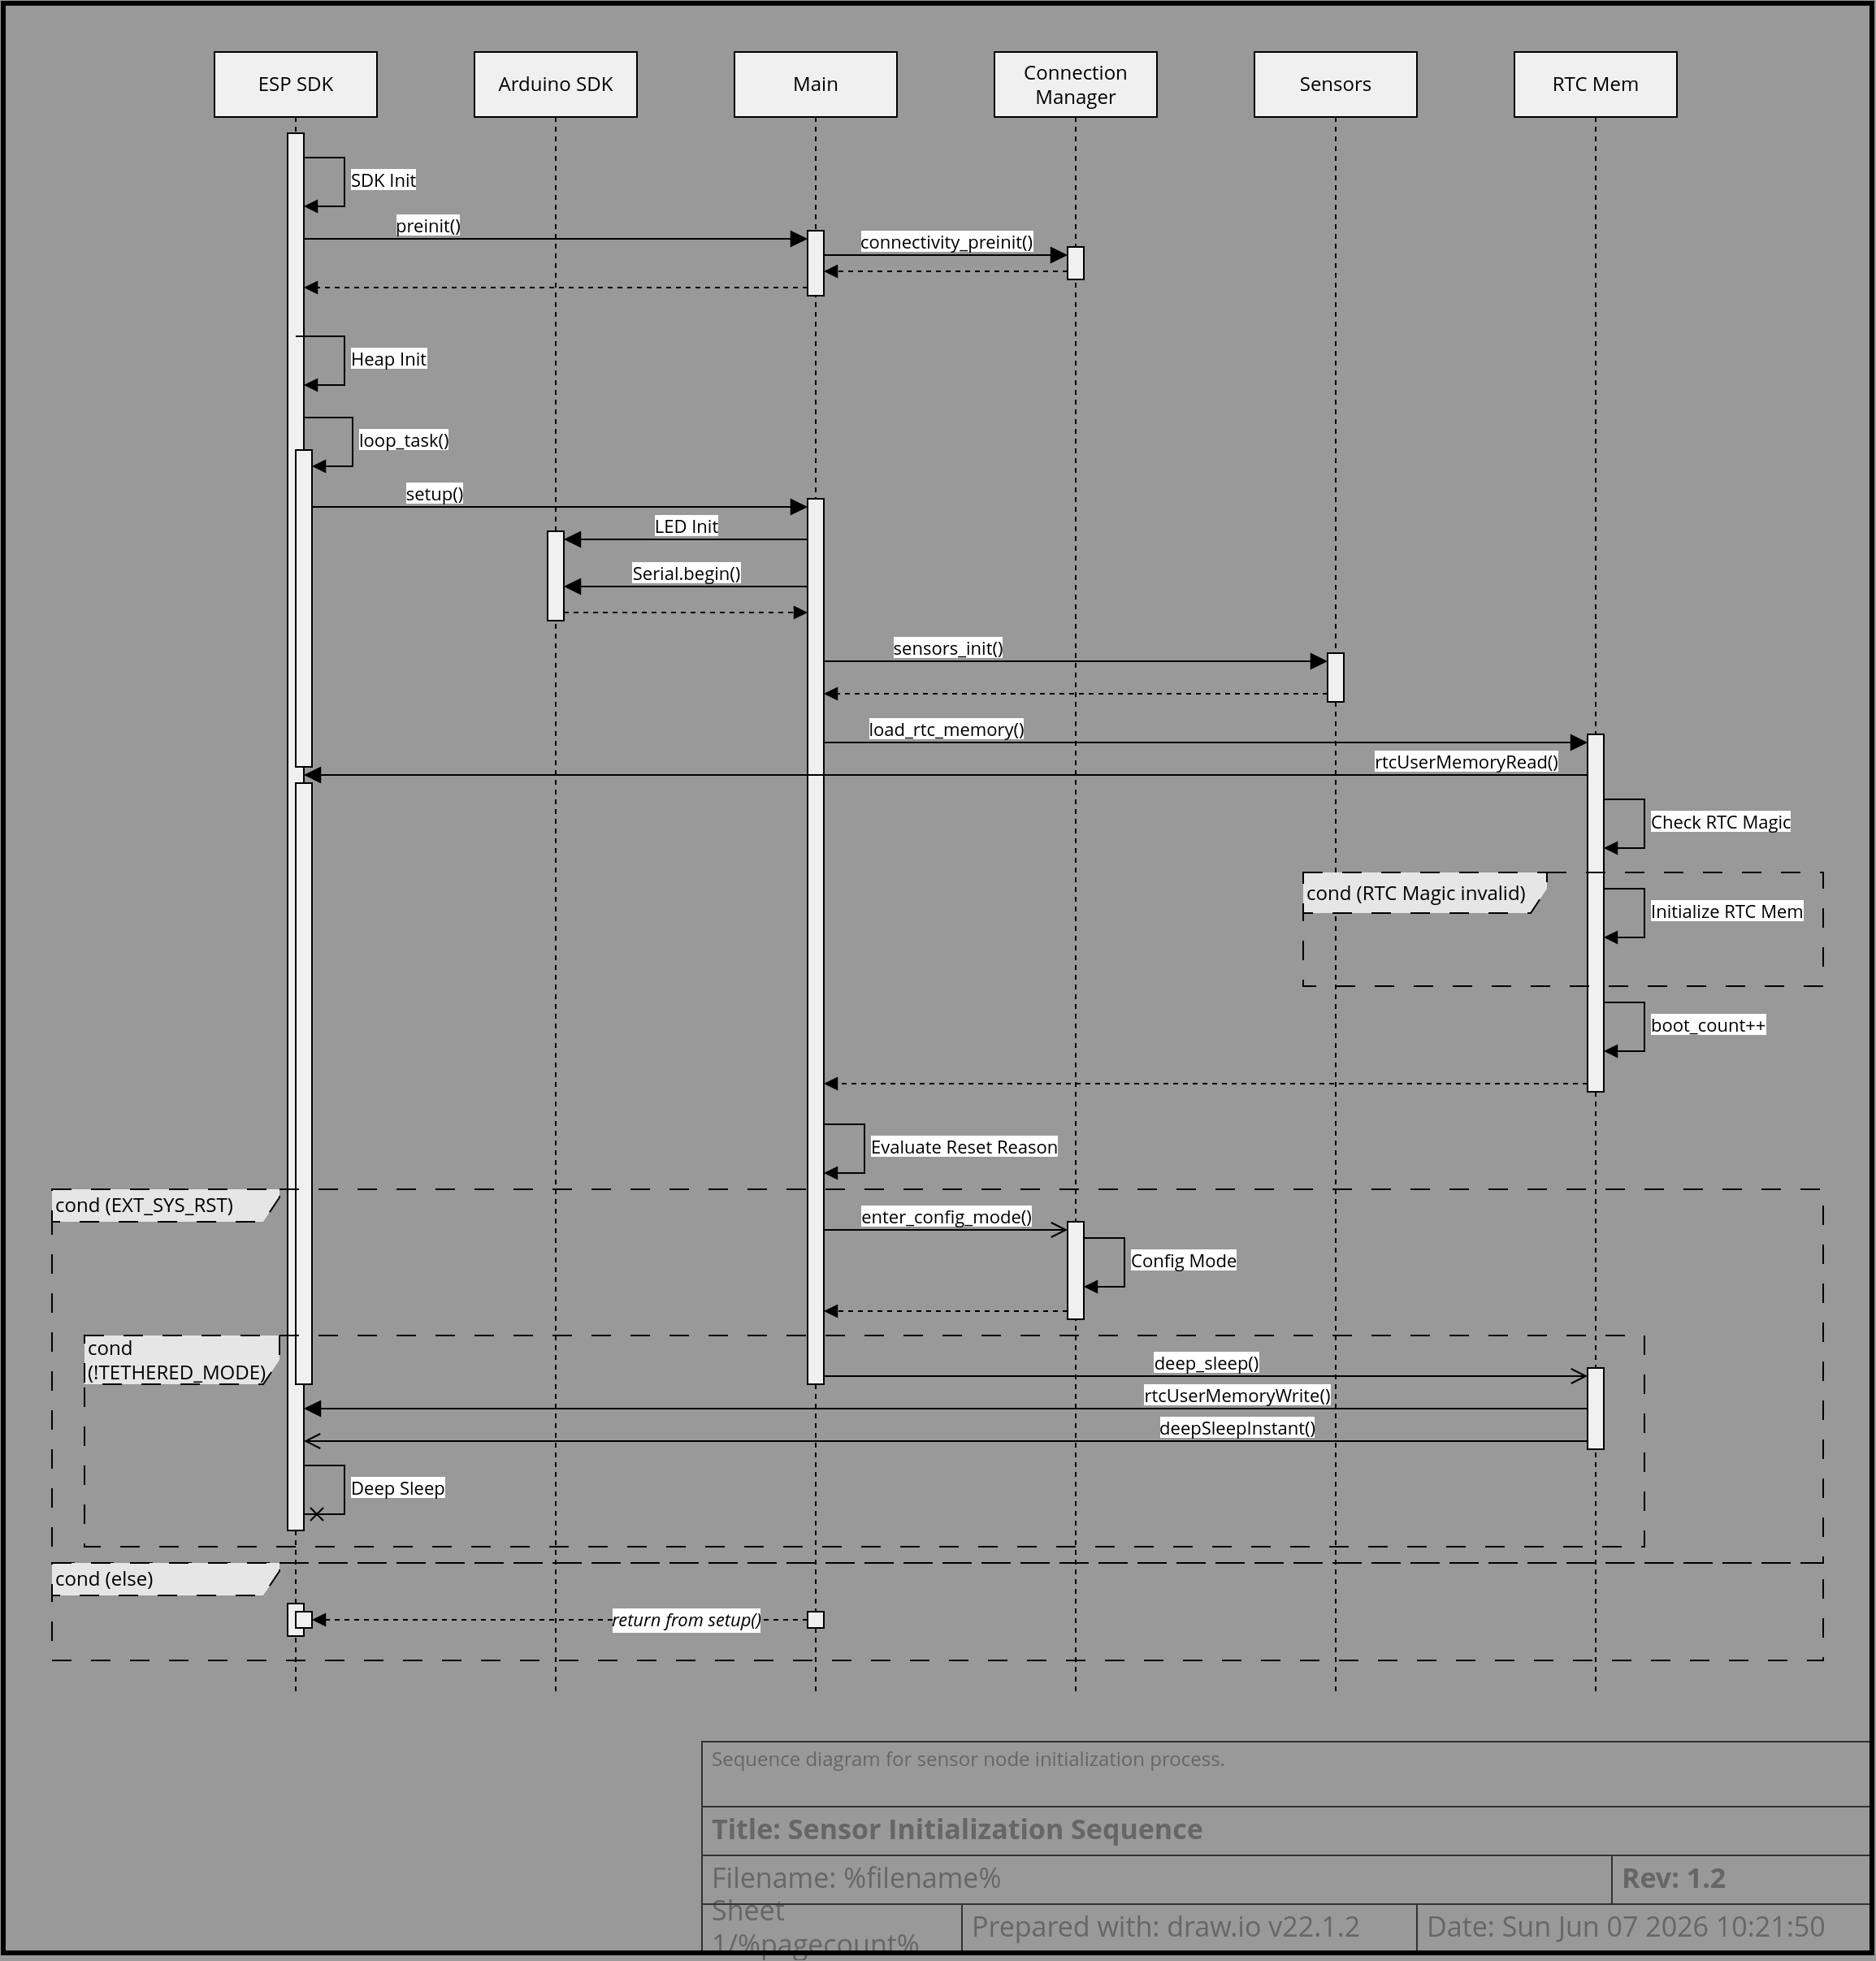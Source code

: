 <mxfile version="22.1.2" type="device">
  <diagram name="Sensor Initialization Sequence" id="fo18u6Ch1KVScq3Fo-Wy">
    <mxGraphModel dx="1903" dy="1897" grid="1" gridSize="10" guides="1" tooltips="1" connect="1" arrows="1" fold="1" page="1" pageScale="1" pageWidth="800" pageHeight="350" background="#999999" math="0" shadow="0">
      <root>
        <object label="" description="Sequence diagram for sensor node initialization process." rev="1.2" id="0">
          <mxCell />
        </object>
        <object label="Title Block" id="1">
          <mxCell style="locked=1;" parent="0" />
        </object>
        <mxCell id="h7L3MlKvrl_dhOmhB3lf-10" value="Prepared with: draw.io v22.1.2" style="strokeWidth=1;shadow=0;dashed=0;align=center;html=1;shape=mxgraph.mockup.text.textBox;fontColor=#666666;align=left;fontSize=17;spacingLeft=4;spacingTop=-3;whiteSpace=wrap;strokeColor=#333333;mainText=;fillColor=none;fontFamily=Open Sans;movable=1;resizable=1;rotatable=1;deletable=1;editable=1;locked=0;connectable=1;" parent="1" vertex="1">
          <mxGeometry x="220" y="300" width="280" height="30" as="geometry" />
        </mxCell>
        <object label="&lt;div align=&quot;left&quot;&gt;Sheet %pagenumber%/%pagecount%&lt;/div&gt;" placeholders="1" id="h7L3MlKvrl_dhOmhB3lf-12">
          <mxCell style="strokeWidth=1;shadow=0;dashed=0;align=left;html=1;shape=mxgraph.mockup.text.textBox;fontColor=#666666;align=left;fontSize=17;spacingLeft=4;spacingTop=-3;whiteSpace=wrap;strokeColor=#333333;mainText=;fillColor=none;fontFamily=Open Sans;movable=1;resizable=1;rotatable=1;deletable=1;editable=1;locked=0;connectable=1;" parent="1" vertex="1">
            <mxGeometry x="60" y="300" width="160" height="30" as="geometry" />
          </mxCell>
        </object>
        <object label="Date: &lt;font style=&quot;font-size: 17px;&quot;&gt;%date{ddd mmm dd yyyy HH:MM:ss}%&lt;/font&gt;" placeholders="1" id="h7L3MlKvrl_dhOmhB3lf-13">
          <mxCell style="strokeWidth=1;shadow=0;dashed=0;align=center;html=1;shape=mxgraph.mockup.text.textBox;fontColor=#666666;align=left;fontSize=17;spacingLeft=4;spacingTop=-3;whiteSpace=wrap;strokeColor=#333333;mainText=;fillColor=none;fontFamily=Open Sans;movable=1;resizable=1;rotatable=1;deletable=1;editable=1;locked=0;connectable=1;" parent="1" vertex="1">
            <mxGeometry x="500" y="300" width="280" height="30" as="geometry" />
          </mxCell>
        </object>
        <object label="&lt;b&gt;Title: %page%&lt;/b&gt;" placeholders="1" id="h7L3MlKvrl_dhOmhB3lf-14">
          <mxCell style="strokeWidth=1;shadow=0;dashed=0;align=center;html=1;shape=mxgraph.mockup.text.textBox;fontColor=#666666;align=left;fontSize=17;spacingLeft=4;spacingTop=-3;whiteSpace=wrap;strokeColor=#333333;mainText=;fillColor=none;fontFamily=Open Sans;movable=1;resizable=1;rotatable=1;deletable=1;editable=1;locked=0;connectable=1;" parent="1" vertex="1">
            <mxGeometry x="60" y="240" width="720" height="30" as="geometry" />
          </mxCell>
        </object>
        <object label="Filename: %filename%" placeholders="1" id="h7L3MlKvrl_dhOmhB3lf-15">
          <mxCell style="strokeWidth=1;shadow=0;dashed=0;align=center;html=1;shape=mxgraph.mockup.text.textBox;fontColor=#666666;align=left;fontSize=17;spacingLeft=4;spacingTop=-3;whiteSpace=wrap;strokeColor=#333333;mainText=;fillColor=none;fontFamily=Open Sans;movable=1;resizable=1;rotatable=1;deletable=1;editable=1;locked=0;connectable=1;" parent="1" vertex="1">
            <mxGeometry x="60" y="270" width="560" height="30" as="geometry" />
          </mxCell>
        </object>
        <object label="&lt;div align=&quot;left&quot;&gt;%description%&lt;/div&gt;" placeholders="1" id="h7L3MlKvrl_dhOmhB3lf-16">
          <mxCell style="strokeWidth=1;shadow=0;dashed=0;html=1;shape=mxgraph.mockup.text.textBox;fontColor=#666666;align=left;verticalAlign=top;fontSize=12;spacingLeft=4;spacingTop=-3;whiteSpace=wrap;strokeColor=#333333;mainText=;fillColor=none;fontFamily=Open Sans;movable=1;resizable=1;rotatable=1;deletable=1;editable=1;locked=0;connectable=1;" parent="1" vertex="1">
            <mxGeometry x="60" y="200" width="720" height="40" as="geometry" />
          </mxCell>
        </object>
        <object label="&lt;b&gt;Rev: %rev%&lt;br&gt;&lt;/b&gt;" placeholders="1" id="EyKvBmyPNv_MzgSUc5b6-1">
          <mxCell style="strokeWidth=1;shadow=0;dashed=0;align=center;html=1;shape=mxgraph.mockup.text.textBox;fontColor=#666666;align=left;fontSize=17;spacingLeft=4;spacingTop=-3;whiteSpace=wrap;strokeColor=#333333;mainText=;fillColor=none;fontFamily=Open Sans;movable=1;resizable=1;rotatable=1;deletable=1;editable=1;locked=0;connectable=1;" parent="1" vertex="1">
            <mxGeometry x="620" y="270" width="160" height="30" as="geometry" />
          </mxCell>
        </object>
        <object label="Drawing Frame" id="2jkEU8j2_UPUL1MGRyPS-1">
          <mxCell style="locked=1;" parent="0" />
        </object>
        <mxCell id="2jkEU8j2_UPUL1MGRyPS-2" value="" style="rounded=0;whiteSpace=wrap;html=1;fillColor=none;strokeWidth=3;movable=1;resizable=1;rotatable=1;deletable=1;editable=1;locked=0;connectable=1;" parent="2jkEU8j2_UPUL1MGRyPS-1" vertex="1">
          <mxGeometry x="-370" y="-870" width="1150" height="1200" as="geometry" />
        </mxCell>
        <object label="Document" id="NbdiYjX3MhI7OpqD2NvG-1">
          <mxCell parent="0" />
        </object>
        <mxCell id="Iwt6Ft-PqrTWGJXxDrMG-68" value="SDK Init" style="html=1;align=left;spacingLeft=2;endArrow=block;rounded=0;edgeStyle=orthogonalEdgeStyle;curved=0;rounded=0;fontFamily=Open Sans;" parent="NbdiYjX3MhI7OpqD2NvG-1" edge="1">
          <mxGeometry relative="1" as="geometry">
            <mxPoint x="-190" y="-775" as="sourcePoint" />
            <Array as="points">
              <mxPoint x="-160" y="-745" />
            </Array>
            <mxPoint x="-185" y="-745" as="targetPoint" />
          </mxGeometry>
        </mxCell>
        <mxCell id="soHo0XY42Y3cPcA4Dpxr-1" value="Deep Sleep" style="html=1;align=left;spacingLeft=2;endArrow=cross;rounded=0;edgeStyle=orthogonalEdgeStyle;curved=0;rounded=0;fontFamily=Open Sans;endFill=0;" parent="NbdiYjX3MhI7OpqD2NvG-1" edge="1">
          <mxGeometry relative="1" as="geometry">
            <mxPoint x="-190" y="30" as="sourcePoint" />
            <Array as="points">
              <mxPoint x="-160" y="60" />
            </Array>
            <mxPoint x="-185" y="60" as="targetPoint" />
          </mxGeometry>
        </mxCell>
        <mxCell id="Iwt6Ft-PqrTWGJXxDrMG-18" value="ESP SDK" style="shape=umlLifeline;perimeter=lifelinePerimeter;whiteSpace=wrap;html=1;container=1;dropTarget=0;collapsible=0;recursiveResize=0;outlineConnect=0;portConstraint=eastwest;newEdgeStyle={&quot;curved&quot;:0,&quot;rounded&quot;:0};fontFamily=Open Sans;fillColor=#F0F0F0;" parent="NbdiYjX3MhI7OpqD2NvG-1" vertex="1">
          <mxGeometry x="-240" y="-840" width="100" height="1010" as="geometry" />
        </mxCell>
        <mxCell id="Iwt6Ft-PqrTWGJXxDrMG-22" value="" style="html=1;points=[[0,0,0,0,5],[0,1,0,0,-5],[1,0,0,0,5],[1,1,0,0,-5]];perimeter=orthogonalPerimeter;outlineConnect=0;targetShapes=umlLifeline;portConstraint=eastwest;newEdgeStyle={&quot;curved&quot;:0,&quot;rounded&quot;:0};fontFamily=Open Sans;fillColor=#F0F0F0;" parent="Iwt6Ft-PqrTWGJXxDrMG-18" vertex="1">
          <mxGeometry x="45" y="50" width="10" height="860" as="geometry" />
        </mxCell>
        <mxCell id="X4nFBjzq5EHVSmgv_8_O-25" value="" style="html=1;points=[[0,0,0,0,5],[0,1,0,0,-5],[1,0,0,0,5],[1,1,0,0,-5]];perimeter=orthogonalPerimeter;outlineConnect=0;targetShapes=umlLifeline;portConstraint=eastwest;newEdgeStyle={&quot;curved&quot;:0,&quot;rounded&quot;:0};fillColor=#F0F0F0;" parent="Iwt6Ft-PqrTWGJXxDrMG-18" vertex="1">
          <mxGeometry x="50" y="245" width="10" height="195" as="geometry" />
        </mxCell>
        <mxCell id="X4nFBjzq5EHVSmgv_8_O-26" value="loop_task()" style="html=1;align=left;spacingLeft=2;endArrow=block;rounded=0;edgeStyle=orthogonalEdgeStyle;curved=0;rounded=0;fontFamily=Open Sans;" parent="Iwt6Ft-PqrTWGJXxDrMG-18" target="X4nFBjzq5EHVSmgv_8_O-25" edge="1">
          <mxGeometry x="0.012" relative="1" as="geometry">
            <mxPoint x="55" y="225" as="sourcePoint" />
            <Array as="points">
              <mxPoint x="85" y="255" />
            </Array>
            <mxPoint as="offset" />
          </mxGeometry>
        </mxCell>
        <mxCell id="X4nFBjzq5EHVSmgv_8_O-41" value="" style="html=1;points=[[0,0,0,0,5],[0,1,0,0,-5],[1,0,0,0,5],[1,1,0,0,-5]];perimeter=orthogonalPerimeter;outlineConnect=0;targetShapes=umlLifeline;portConstraint=eastwest;newEdgeStyle={&quot;curved&quot;:0,&quot;rounded&quot;:0};fillColor=#F0F0F0;" parent="Iwt6Ft-PqrTWGJXxDrMG-18" vertex="1">
          <mxGeometry x="50" y="450" width="10" height="370" as="geometry" />
        </mxCell>
        <mxCell id="soHo0XY42Y3cPcA4Dpxr-8" value="" style="html=1;points=[[0,0,0,0,5],[0,1,0,0,-5],[1,0,0,0,5],[1,1,0,0,-5]];perimeter=orthogonalPerimeter;outlineConnect=0;targetShapes=umlLifeline;portConstraint=eastwest;newEdgeStyle={&quot;curved&quot;:0,&quot;rounded&quot;:0};fillColor=#F0F0F0;" parent="NbdiYjX3MhI7OpqD2NvG-1" vertex="1">
          <mxGeometry x="-195" y="115" width="10" height="20" as="geometry" />
        </mxCell>
        <mxCell id="ss8lnyH1w7NE9zKizXeq-1" value="Config Mode" style="html=1;align=left;spacingLeft=2;endArrow=block;rounded=0;edgeStyle=orthogonalEdgeStyle;curved=0;rounded=0;fontFamily=Open Sans;" parent="NbdiYjX3MhI7OpqD2NvG-1" edge="1">
          <mxGeometry relative="1" as="geometry">
            <mxPoint x="290" y="-110" as="sourcePoint" />
            <Array as="points">
              <mxPoint x="320" y="-80" />
            </Array>
            <mxPoint x="295.0" y="-80" as="targetPoint" />
            <mxPoint as="offset" />
          </mxGeometry>
        </mxCell>
        <mxCell id="X4nFBjzq5EHVSmgv_8_O-40" value="Evaluate Reset Reason" style="html=1;align=left;spacingLeft=2;endArrow=block;rounded=0;edgeStyle=orthogonalEdgeStyle;curved=0;rounded=0;fontFamily=Open Sans;" parent="NbdiYjX3MhI7OpqD2NvG-1" edge="1">
          <mxGeometry relative="1" as="geometry">
            <mxPoint x="130" y="-180" as="sourcePoint" />
            <Array as="points">
              <mxPoint x="160" y="-150" />
            </Array>
            <mxPoint x="135.0" y="-150" as="targetPoint" />
            <mxPoint as="offset" />
          </mxGeometry>
        </mxCell>
        <mxCell id="X4nFBjzq5EHVSmgv_8_O-38" value="boot_count++" style="html=1;align=left;spacingLeft=2;endArrow=block;rounded=0;edgeStyle=orthogonalEdgeStyle;curved=0;rounded=0;fontFamily=Open Sans;" parent="NbdiYjX3MhI7OpqD2NvG-1" edge="1">
          <mxGeometry relative="1" as="geometry">
            <mxPoint x="610" y="-255" as="sourcePoint" />
            <Array as="points">
              <mxPoint x="640" y="-225" />
            </Array>
            <mxPoint x="615.0" y="-225" as="targetPoint" />
            <mxPoint as="offset" />
          </mxGeometry>
        </mxCell>
        <mxCell id="X4nFBjzq5EHVSmgv_8_O-37" value="Initialize RTC Mem" style="html=1;align=left;spacingLeft=2;endArrow=block;rounded=0;edgeStyle=orthogonalEdgeStyle;curved=0;rounded=0;fontFamily=Open Sans;" parent="NbdiYjX3MhI7OpqD2NvG-1" edge="1">
          <mxGeometry relative="1" as="geometry">
            <mxPoint x="610" y="-325" as="sourcePoint" />
            <Array as="points">
              <mxPoint x="640" y="-295" />
            </Array>
            <mxPoint x="615.0" y="-295" as="targetPoint" />
            <mxPoint as="offset" />
          </mxGeometry>
        </mxCell>
        <mxCell id="X4nFBjzq5EHVSmgv_8_O-2" value="Check RTC Magic" style="html=1;align=left;spacingLeft=2;endArrow=block;rounded=0;edgeStyle=orthogonalEdgeStyle;curved=0;rounded=0;fontFamily=Open Sans;" parent="NbdiYjX3MhI7OpqD2NvG-1" edge="1">
          <mxGeometry relative="1" as="geometry">
            <mxPoint x="610" y="-380" as="sourcePoint" />
            <Array as="points">
              <mxPoint x="640" y="-350" />
            </Array>
            <mxPoint x="615.0" y="-350" as="targetPoint" />
            <mxPoint as="offset" />
          </mxGeometry>
        </mxCell>
        <mxCell id="X4nFBjzq5EHVSmgv_8_O-24" value="Heap Init" style="html=1;align=left;spacingLeft=2;endArrow=block;rounded=0;edgeStyle=orthogonalEdgeStyle;curved=0;rounded=0;fontFamily=Open Sans;" parent="NbdiYjX3MhI7OpqD2NvG-1" edge="1">
          <mxGeometry relative="1" as="geometry">
            <mxPoint x="-190" y="-665" as="sourcePoint" />
            <Array as="points">
              <mxPoint x="-160" y="-635" />
            </Array>
            <mxPoint x="-185" y="-635" as="targetPoint" />
          </mxGeometry>
        </mxCell>
        <mxCell id="Iwt6Ft-PqrTWGJXxDrMG-19" value="Arduino SDK" style="shape=umlLifeline;perimeter=lifelinePerimeter;whiteSpace=wrap;html=1;container=1;dropTarget=0;collapsible=0;recursiveResize=0;outlineConnect=0;portConstraint=eastwest;newEdgeStyle={&quot;curved&quot;:0,&quot;rounded&quot;:0};fontFamily=Open Sans;fillColor=#F0F0F0;" parent="NbdiYjX3MhI7OpqD2NvG-1" vertex="1">
          <mxGeometry x="-80" y="-840" width="100" height="1010" as="geometry" />
        </mxCell>
        <mxCell id="Iwt6Ft-PqrTWGJXxDrMG-60" value="" style="html=1;points=[[0,0,0,0,5],[0,1,0,0,-5],[1,0,0,0,5],[1,1,0,0,-5]];perimeter=orthogonalPerimeter;outlineConnect=0;targetShapes=umlLifeline;portConstraint=eastwest;newEdgeStyle={&quot;curved&quot;:0,&quot;rounded&quot;:0};fontFamily=Open Sans;fillColor=#F0F0F0;" parent="Iwt6Ft-PqrTWGJXxDrMG-19" vertex="1">
          <mxGeometry x="45" y="295" width="10" height="55" as="geometry" />
        </mxCell>
        <mxCell id="Iwt6Ft-PqrTWGJXxDrMG-20" value="Main" style="shape=umlLifeline;perimeter=lifelinePerimeter;whiteSpace=wrap;html=1;container=1;dropTarget=0;collapsible=0;recursiveResize=0;outlineConnect=0;portConstraint=eastwest;newEdgeStyle={&quot;curved&quot;:0,&quot;rounded&quot;:0};fontFamily=Open Sans;fillColor=#F0F0F0;" parent="NbdiYjX3MhI7OpqD2NvG-1" vertex="1">
          <mxGeometry x="80" y="-840" width="100" height="1010" as="geometry" />
        </mxCell>
        <mxCell id="Iwt6Ft-PqrTWGJXxDrMG-31" value="" style="html=1;points=[[0,0,0,0,5],[0,1,0,0,-5],[1,0,0,0,5],[1,1,0,0,-5]];perimeter=orthogonalPerimeter;outlineConnect=0;targetShapes=umlLifeline;portConstraint=eastwest;newEdgeStyle={&quot;curved&quot;:0,&quot;rounded&quot;:0};fontFamily=Open Sans;fillColor=#F0F0F0;" parent="Iwt6Ft-PqrTWGJXxDrMG-20" vertex="1">
          <mxGeometry x="45" y="110" width="10" height="40" as="geometry" />
        </mxCell>
        <mxCell id="Iwt6Ft-PqrTWGJXxDrMG-42" value="" style="html=1;points=[[0,0,0,0,5],[0,1,0,0,-5],[1,0,0,0,5],[1,1,0,0,-5]];perimeter=orthogonalPerimeter;outlineConnect=0;targetShapes=umlLifeline;portConstraint=eastwest;newEdgeStyle={&quot;curved&quot;:0,&quot;rounded&quot;:0};fontFamily=Open Sans;fillColor=#F0F0F0;" parent="Iwt6Ft-PqrTWGJXxDrMG-20" vertex="1">
          <mxGeometry x="45" y="275" width="10" height="545" as="geometry" />
        </mxCell>
        <mxCell id="Iwt6Ft-PqrTWGJXxDrMG-27" value="preinit()" style="html=1;verticalAlign=bottom;endArrow=block;endSize=8;curved=0;rounded=0;fontFamily=Open Sans;entryX=0;entryY=0;entryDx=0;entryDy=5;entryPerimeter=0;endFill=1;fontSize=11;" parent="NbdiYjX3MhI7OpqD2NvG-1" source="Iwt6Ft-PqrTWGJXxDrMG-22" target="Iwt6Ft-PqrTWGJXxDrMG-31" edge="1">
          <mxGeometry x="-0.513" width="80" relative="1" as="geometry">
            <mxPoint x="15" y="-750" as="sourcePoint" />
            <mxPoint x="205" y="-750" as="targetPoint" />
            <mxPoint as="offset" />
          </mxGeometry>
        </mxCell>
        <mxCell id="Iwt6Ft-PqrTWGJXxDrMG-33" value="Sensors" style="shape=umlLifeline;perimeter=lifelinePerimeter;whiteSpace=wrap;html=1;container=1;dropTarget=0;collapsible=0;recursiveResize=0;outlineConnect=0;portConstraint=eastwest;newEdgeStyle={&quot;curved&quot;:0,&quot;rounded&quot;:0};fontFamily=Open Sans;fillColor=#F0F0F0;" parent="NbdiYjX3MhI7OpqD2NvG-1" vertex="1">
          <mxGeometry x="400" y="-840" width="100" height="1010" as="geometry" />
        </mxCell>
        <mxCell id="Iwt6Ft-PqrTWGJXxDrMG-63" value="" style="html=1;points=[[0,0,0,0,5],[0,1,0,0,-5],[1,0,0,0,5],[1,1,0,0,-5]];perimeter=orthogonalPerimeter;outlineConnect=0;targetShapes=umlLifeline;portConstraint=eastwest;newEdgeStyle={&quot;curved&quot;:0,&quot;rounded&quot;:0};fontFamily=Open Sans;fillColor=#F0F0F0;" parent="Iwt6Ft-PqrTWGJXxDrMG-33" vertex="1">
          <mxGeometry x="45" y="370" width="10" height="30" as="geometry" />
        </mxCell>
        <mxCell id="X4nFBjzq5EHVSmgv_8_O-1" value="RTC Mem" style="shape=umlLifeline;perimeter=lifelinePerimeter;whiteSpace=wrap;html=1;container=1;dropTarget=0;collapsible=0;recursiveResize=0;outlineConnect=0;portConstraint=eastwest;newEdgeStyle={&quot;curved&quot;:0,&quot;rounded&quot;:0};fontFamily=Open Sans;fillColor=#F0F0F0;" parent="NbdiYjX3MhI7OpqD2NvG-1" vertex="1">
          <mxGeometry x="560" y="-840" width="100" height="1010" as="geometry" />
        </mxCell>
        <mxCell id="X4nFBjzq5EHVSmgv_8_O-6" value="" style="html=1;points=[[0,0,0,0,5],[0,1,0,0,-5],[1,0,0,0,5],[1,1,0,0,-5]];perimeter=orthogonalPerimeter;outlineConnect=0;targetShapes=umlLifeline;portConstraint=eastwest;newEdgeStyle={&quot;curved&quot;:0,&quot;rounded&quot;:0};fontFamily=Open Sans;fillColor=#F0F0F0;" parent="X4nFBjzq5EHVSmgv_8_O-1" vertex="1">
          <mxGeometry x="45" y="420" width="10" height="220" as="geometry" />
        </mxCell>
        <mxCell id="X4nFBjzq5EHVSmgv_8_O-9" value="Connection Manager" style="shape=umlLifeline;perimeter=lifelinePerimeter;whiteSpace=wrap;html=1;container=1;dropTarget=0;collapsible=0;recursiveResize=0;outlineConnect=0;portConstraint=eastwest;newEdgeStyle={&quot;curved&quot;:0,&quot;rounded&quot;:0};fontFamily=Open Sans;fillColor=#F0F0F0;" parent="NbdiYjX3MhI7OpqD2NvG-1" vertex="1">
          <mxGeometry x="240" y="-840" width="100" height="1010" as="geometry" />
        </mxCell>
        <mxCell id="X4nFBjzq5EHVSmgv_8_O-11" value="" style="html=1;points=[[0,0,0,0,5],[0,1,0,0,-5],[1,0,0,0,5],[1,1,0,0,-5]];perimeter=orthogonalPerimeter;outlineConnect=0;targetShapes=umlLifeline;portConstraint=eastwest;newEdgeStyle={&quot;curved&quot;:0,&quot;rounded&quot;:0};fontFamily=Open Sans;fillColor=#F0F0F0;" parent="X4nFBjzq5EHVSmgv_8_O-9" vertex="1">
          <mxGeometry x="45" y="120" width="10" height="20" as="geometry" />
        </mxCell>
        <mxCell id="X4nFBjzq5EHVSmgv_8_O-42" value="" style="html=1;points=[[0,0,0,0,5],[0,1,0,0,-5],[1,0,0,0,5],[1,1,0,0,-5]];perimeter=orthogonalPerimeter;outlineConnect=0;targetShapes=umlLifeline;portConstraint=eastwest;newEdgeStyle={&quot;curved&quot;:0,&quot;rounded&quot;:0};fontFamily=Open Sans;fillColor=#F0F0F0;" parent="X4nFBjzq5EHVSmgv_8_O-9" vertex="1">
          <mxGeometry x="45" y="720" width="10" height="60" as="geometry" />
        </mxCell>
        <mxCell id="X4nFBjzq5EHVSmgv_8_O-20" style="rounded=0;orthogonalLoop=1;jettySize=auto;html=1;exitX=0;exitY=1;exitDx=0;exitDy=-5;exitPerimeter=0;dashed=1;endArrow=block;endFill=1;" parent="NbdiYjX3MhI7OpqD2NvG-1" source="Iwt6Ft-PqrTWGJXxDrMG-31" target="Iwt6Ft-PqrTWGJXxDrMG-22" edge="1">
          <mxGeometry relative="1" as="geometry" />
        </mxCell>
        <mxCell id="X4nFBjzq5EHVSmgv_8_O-21" value="connectivity_preinit()" style="html=1;verticalAlign=bottom;endArrow=block;endSize=8;curved=0;rounded=0;fontFamily=Open Sans;endFill=1;entryX=0;entryY=0;entryDx=0;entryDy=5;entryPerimeter=0;fontSize=11;" parent="NbdiYjX3MhI7OpqD2NvG-1" source="Iwt6Ft-PqrTWGJXxDrMG-31" target="X4nFBjzq5EHVSmgv_8_O-11" edge="1">
          <mxGeometry width="80" relative="1" as="geometry">
            <mxPoint x="-175" y="-715" as="sourcePoint" />
            <mxPoint x="290" y="-725" as="targetPoint" />
            <mxPoint as="offset" />
          </mxGeometry>
        </mxCell>
        <mxCell id="X4nFBjzq5EHVSmgv_8_O-23" style="rounded=0;orthogonalLoop=1;jettySize=auto;html=1;exitX=0;exitY=1;exitDx=0;exitDy=-5;exitPerimeter=0;dashed=1;endArrow=block;endFill=1;" parent="NbdiYjX3MhI7OpqD2NvG-1" source="X4nFBjzq5EHVSmgv_8_O-11" target="Iwt6Ft-PqrTWGJXxDrMG-31" edge="1">
          <mxGeometry relative="1" as="geometry">
            <mxPoint x="175" y="-675" as="sourcePoint" />
            <mxPoint x="-175" y="-675" as="targetPoint" />
          </mxGeometry>
        </mxCell>
        <mxCell id="X4nFBjzq5EHVSmgv_8_O-28" value="setup()" style="html=1;verticalAlign=bottom;endArrow=block;endSize=8;curved=0;rounded=0;fontFamily=Open Sans;entryX=0;entryY=0;entryDx=0;entryDy=5;entryPerimeter=0;endFill=1;fontSize=11;" parent="NbdiYjX3MhI7OpqD2NvG-1" source="X4nFBjzq5EHVSmgv_8_O-25" target="Iwt6Ft-PqrTWGJXxDrMG-42" edge="1">
          <mxGeometry x="-0.513" width="80" relative="1" as="geometry">
            <mxPoint x="-175" y="-715" as="sourcePoint" />
            <mxPoint x="135" y="-715" as="targetPoint" />
            <mxPoint as="offset" />
          </mxGeometry>
        </mxCell>
        <mxCell id="X4nFBjzq5EHVSmgv_8_O-29" value="LED Init" style="html=1;verticalAlign=bottom;endArrow=block;endSize=8;curved=0;rounded=0;fontFamily=Open Sans;entryX=1;entryY=0;entryDx=0;entryDy=5;entryPerimeter=0;endFill=1;fontSize=11;" parent="NbdiYjX3MhI7OpqD2NvG-1" source="Iwt6Ft-PqrTWGJXxDrMG-42" target="Iwt6Ft-PqrTWGJXxDrMG-60" edge="1">
          <mxGeometry width="80" relative="1" as="geometry">
            <mxPoint x="-170" y="-550" as="sourcePoint" />
            <mxPoint x="135" y="-550" as="targetPoint" />
            <mxPoint as="offset" />
          </mxGeometry>
        </mxCell>
        <mxCell id="X4nFBjzq5EHVSmgv_8_O-30" value="Serial.begin()" style="html=1;verticalAlign=bottom;endArrow=block;endSize=8;curved=0;rounded=0;fontFamily=Open Sans;endFill=1;fontSize=11;" parent="NbdiYjX3MhI7OpqD2NvG-1" edge="1">
          <mxGeometry width="80" relative="1" as="geometry">
            <mxPoint x="125" y="-511" as="sourcePoint" />
            <mxPoint x="-25" y="-511" as="targetPoint" />
            <mxPoint as="offset" />
          </mxGeometry>
        </mxCell>
        <mxCell id="X4nFBjzq5EHVSmgv_8_O-31" style="rounded=0;orthogonalLoop=1;jettySize=auto;html=1;dashed=1;endArrow=block;endFill=1;exitX=1;exitY=1;exitDx=0;exitDy=-5;exitPerimeter=0;" parent="NbdiYjX3MhI7OpqD2NvG-1" source="Iwt6Ft-PqrTWGJXxDrMG-60" target="Iwt6Ft-PqrTWGJXxDrMG-42" edge="1">
          <mxGeometry relative="1" as="geometry">
            <mxPoint x="135" y="-685" as="sourcePoint" />
            <mxPoint x="-175" y="-685" as="targetPoint" />
          </mxGeometry>
        </mxCell>
        <mxCell id="X4nFBjzq5EHVSmgv_8_O-32" value="sensors_init()" style="html=1;verticalAlign=bottom;endArrow=block;endSize=8;curved=0;rounded=0;fontFamily=Open Sans;entryX=0;entryY=0;entryDx=0;entryDy=5;entryPerimeter=0;endFill=1;fontSize=11;" parent="NbdiYjX3MhI7OpqD2NvG-1" source="Iwt6Ft-PqrTWGJXxDrMG-42" target="Iwt6Ft-PqrTWGJXxDrMG-63" edge="1">
          <mxGeometry x="-0.513" width="80" relative="1" as="geometry">
            <mxPoint x="110" y="-455" as="sourcePoint" />
            <mxPoint x="415" y="-455" as="targetPoint" />
            <mxPoint as="offset" />
          </mxGeometry>
        </mxCell>
        <mxCell id="X4nFBjzq5EHVSmgv_8_O-33" style="rounded=0;orthogonalLoop=1;jettySize=auto;html=1;exitX=0;exitY=1;exitDx=0;exitDy=-5;exitPerimeter=0;dashed=1;endArrow=block;endFill=1;" parent="NbdiYjX3MhI7OpqD2NvG-1" source="Iwt6Ft-PqrTWGJXxDrMG-63" target="Iwt6Ft-PqrTWGJXxDrMG-42" edge="1">
          <mxGeometry relative="1" as="geometry">
            <mxPoint x="135" y="-685" as="sourcePoint" />
            <mxPoint x="-175" y="-685" as="targetPoint" />
          </mxGeometry>
        </mxCell>
        <mxCell id="X4nFBjzq5EHVSmgv_8_O-34" value="load_rtc_memory()" style="html=1;verticalAlign=bottom;endArrow=block;endSize=8;curved=0;rounded=0;fontFamily=Open Sans;entryX=0;entryY=0;entryDx=0;entryDy=5;entryPerimeter=0;endFill=1;fontSize=11;" parent="NbdiYjX3MhI7OpqD2NvG-1" source="Iwt6Ft-PqrTWGJXxDrMG-42" target="X4nFBjzq5EHVSmgv_8_O-6" edge="1">
          <mxGeometry x="-0.681" width="80" relative="1" as="geometry">
            <mxPoint x="145" y="-455" as="sourcePoint" />
            <mxPoint x="455" y="-455" as="targetPoint" />
            <mxPoint as="offset" />
          </mxGeometry>
        </mxCell>
        <mxCell id="X4nFBjzq5EHVSmgv_8_O-35" value="rtcUserMemoryRead()" style="html=1;verticalAlign=bottom;endArrow=block;endSize=8;curved=0;rounded=0;fontFamily=Open Sans;endFill=1;fontSize=11;" parent="NbdiYjX3MhI7OpqD2NvG-1" edge="1">
          <mxGeometry x="-0.81" width="80" relative="1" as="geometry">
            <mxPoint x="605" y="-395" as="sourcePoint" />
            <mxPoint x="-185" y="-395" as="targetPoint" />
            <mxPoint as="offset" />
          </mxGeometry>
        </mxCell>
        <mxCell id="X4nFBjzq5EHVSmgv_8_O-36" value="cond (RTC Magic invalid)" style="shape=umlFrame;whiteSpace=wrap;html=1;pointerEvents=0;fillColor=#E6E6E6;width=150;height=25;fontFamily=Open Sans;dashed=1;align=left;dashPattern=12 12;" parent="NbdiYjX3MhI7OpqD2NvG-1" vertex="1">
          <mxGeometry x="430" y="-335" width="320" height="70" as="geometry" />
        </mxCell>
        <mxCell id="X4nFBjzq5EHVSmgv_8_O-39" style="rounded=0;orthogonalLoop=1;jettySize=auto;html=1;exitX=0;exitY=1;exitDx=0;exitDy=-5;exitPerimeter=0;dashed=1;endArrow=block;endFill=1;" parent="NbdiYjX3MhI7OpqD2NvG-1" source="X4nFBjzq5EHVSmgv_8_O-6" target="Iwt6Ft-PqrTWGJXxDrMG-42" edge="1">
          <mxGeometry relative="1" as="geometry">
            <mxPoint x="450" y="-440" as="sourcePoint" />
            <mxPoint x="140" y="-440" as="targetPoint" />
          </mxGeometry>
        </mxCell>
        <mxCell id="X4nFBjzq5EHVSmgv_8_O-43" value="enter_config_mode()" style="html=1;verticalAlign=bottom;endArrow=open;endSize=8;curved=0;rounded=0;fontFamily=Open Sans;endFill=0;entryX=0;entryY=0;entryDx=0;entryDy=5;entryPerimeter=0;fontSize=11;" parent="NbdiYjX3MhI7OpqD2NvG-1" source="Iwt6Ft-PqrTWGJXxDrMG-42" target="X4nFBjzq5EHVSmgv_8_O-42" edge="1">
          <mxGeometry width="80" relative="1" as="geometry">
            <mxPoint x="145" y="-705" as="sourcePoint" />
            <mxPoint x="295" y="-705" as="targetPoint" />
            <mxPoint as="offset" />
          </mxGeometry>
        </mxCell>
        <mxCell id="X4nFBjzq5EHVSmgv_8_O-44" value="cond (EXT_SYS_RST)" style="shape=umlFrame;whiteSpace=wrap;html=1;pointerEvents=0;fillColor=#E6E6E6;width=140;height=20;fontFamily=Open Sans;dashed=1;align=left;dashPattern=12 12;" parent="NbdiYjX3MhI7OpqD2NvG-1" vertex="1">
          <mxGeometry x="-340" y="-140" width="1090" height="230" as="geometry" />
        </mxCell>
        <mxCell id="X4nFBjzq5EHVSmgv_8_O-45" value="cond (else)" style="shape=umlFrame;whiteSpace=wrap;html=1;pointerEvents=0;fillColor=#E6E6E6;width=140;height=20;fontFamily=Open Sans;dashed=1;align=left;dashPattern=12 12;" parent="NbdiYjX3MhI7OpqD2NvG-1" vertex="1">
          <mxGeometry x="-340" y="90" width="1090" height="60" as="geometry" />
        </mxCell>
        <mxCell id="X4nFBjzq5EHVSmgv_8_O-46" style="rounded=0;orthogonalLoop=1;jettySize=auto;html=1;dashed=1;endArrow=block;endFill=1;exitX=0;exitY=1;exitDx=0;exitDy=-5;exitPerimeter=0;" parent="NbdiYjX3MhI7OpqD2NvG-1" source="X4nFBjzq5EHVSmgv_8_O-42" target="Iwt6Ft-PqrTWGJXxDrMG-42" edge="1">
          <mxGeometry relative="1" as="geometry">
            <mxPoint x="-15" y="-485" as="sourcePoint" />
            <mxPoint x="135" y="-485" as="targetPoint" />
          </mxGeometry>
        </mxCell>
        <mxCell id="ss8lnyH1w7NE9zKizXeq-2" value="" style="html=1;points=[[0,0,0,0,5],[0,1,0,0,-5],[1,0,0,0,5],[1,1,0,0,-5]];perimeter=orthogonalPerimeter;outlineConnect=0;targetShapes=umlLifeline;portConstraint=eastwest;newEdgeStyle={&quot;curved&quot;:0,&quot;rounded&quot;:0};fontFamily=Open Sans;fillColor=#F0F0F0;" parent="NbdiYjX3MhI7OpqD2NvG-1" vertex="1">
          <mxGeometry x="605" y="-30" width="10" height="50" as="geometry" />
        </mxCell>
        <mxCell id="ss8lnyH1w7NE9zKizXeq-4" value="deep_sleep()" style="html=1;verticalAlign=bottom;endArrow=open;endSize=8;curved=0;rounded=0;fontFamily=Open Sans;endFill=0;entryX=0;entryY=0;entryDx=0;entryDy=5;entryPerimeter=0;fontSize=11;exitX=1;exitY=1;exitDx=0;exitDy=-5;exitPerimeter=0;" parent="NbdiYjX3MhI7OpqD2NvG-1" source="Iwt6Ft-PqrTWGJXxDrMG-42" target="ss8lnyH1w7NE9zKizXeq-2" edge="1">
          <mxGeometry width="80" relative="1" as="geometry">
            <mxPoint x="280" y="-70" as="sourcePoint" />
            <mxPoint x="590" y="-70" as="targetPoint" />
            <mxPoint as="offset" />
          </mxGeometry>
        </mxCell>
        <mxCell id="ss8lnyH1w7NE9zKizXeq-6" value="" style="html=1;points=[[0,0,0,0,5],[0,1,0,0,-5],[1,0,0,0,5],[1,1,0,0,-5]];perimeter=orthogonalPerimeter;outlineConnect=0;targetShapes=umlLifeline;portConstraint=eastwest;newEdgeStyle={&quot;curved&quot;:0,&quot;rounded&quot;:0};fontFamily=Open Sans;fillColor=#F0F0F0;" parent="NbdiYjX3MhI7OpqD2NvG-1" vertex="1">
          <mxGeometry x="125" y="120" width="10" height="10" as="geometry" />
        </mxCell>
        <mxCell id="ss8lnyH1w7NE9zKizXeq-7" value="&lt;i&gt;&lt;font face=&quot;Open Sans&quot;&gt;return from setup()&lt;/font&gt;&lt;/i&gt;" style="rounded=0;orthogonalLoop=1;jettySize=auto;html=1;dashed=1;endArrow=block;endFill=1;exitX=0;exitY=0;exitDx=0;exitDy=5;exitPerimeter=0;entryX=1;entryY=0;entryDx=0;entryDy=5;entryPerimeter=0;" parent="NbdiYjX3MhI7OpqD2NvG-1" source="ss8lnyH1w7NE9zKizXeq-6" target="soHo0XY42Y3cPcA4Dpxr-7" edge="1">
          <mxGeometry x="-0.508" relative="1" as="geometry">
            <mxPoint x="295" y="-55" as="sourcePoint" />
            <mxPoint x="145" y="-55" as="targetPoint" />
            <mxPoint as="offset" />
          </mxGeometry>
        </mxCell>
        <mxCell id="ss8lnyH1w7NE9zKizXeq-8" value="cond&lt;br&gt;(!TETHERED_MODE)" style="shape=umlFrame;whiteSpace=wrap;html=1;pointerEvents=0;fillColor=#E6E6E6;width=120;height=30;fontFamily=Open Sans;dashed=1;align=left;dashPattern=12 12;" parent="NbdiYjX3MhI7OpqD2NvG-1" vertex="1">
          <mxGeometry x="-320" y="-50" width="960" height="130" as="geometry" />
        </mxCell>
        <mxCell id="soHo0XY42Y3cPcA4Dpxr-5" value="deepSleepInstant()" style="html=1;verticalAlign=bottom;endArrow=open;endSize=8;curved=0;rounded=0;fontFamily=Open Sans;endFill=0;fontSize=11;exitX=0;exitY=1;exitDx=0;exitDy=-5;exitPerimeter=0;" parent="NbdiYjX3MhI7OpqD2NvG-1" source="ss8lnyH1w7NE9zKizXeq-2" target="Iwt6Ft-PqrTWGJXxDrMG-22" edge="1">
          <mxGeometry x="-0.452" width="80" relative="1" as="geometry">
            <mxPoint x="260" y="175" as="sourcePoint" />
            <mxPoint x="235" y="250" as="targetPoint" />
            <mxPoint as="offset" />
          </mxGeometry>
        </mxCell>
        <mxCell id="soHo0XY42Y3cPcA4Dpxr-6" value="rtcUserMemoryWrite()" style="html=1;verticalAlign=bottom;endArrow=block;endSize=8;curved=0;rounded=0;fontFamily=Open Sans;endFill=1;fontSize=11;" parent="NbdiYjX3MhI7OpqD2NvG-1" source="ss8lnyH1w7NE9zKizXeq-2" target="Iwt6Ft-PqrTWGJXxDrMG-22" edge="1">
          <mxGeometry x="-0.452" width="80" relative="1" as="geometry">
            <mxPoint x="260" y="145" as="sourcePoint" />
            <mxPoint x="245" y="260" as="targetPoint" />
            <mxPoint as="offset" />
          </mxGeometry>
        </mxCell>
        <mxCell id="soHo0XY42Y3cPcA4Dpxr-7" value="" style="html=1;points=[[0,0,0,0,5],[0,1,0,0,-5],[1,0,0,0,5],[1,1,0,0,-5]];perimeter=orthogonalPerimeter;outlineConnect=0;targetShapes=umlLifeline;portConstraint=eastwest;newEdgeStyle={&quot;curved&quot;:0,&quot;rounded&quot;:0};fillColor=#F0F0F0;" parent="NbdiYjX3MhI7OpqD2NvG-1" vertex="1">
          <mxGeometry x="-190" y="120" width="10" height="10" as="geometry" />
        </mxCell>
      </root>
    </mxGraphModel>
  </diagram>
</mxfile>
